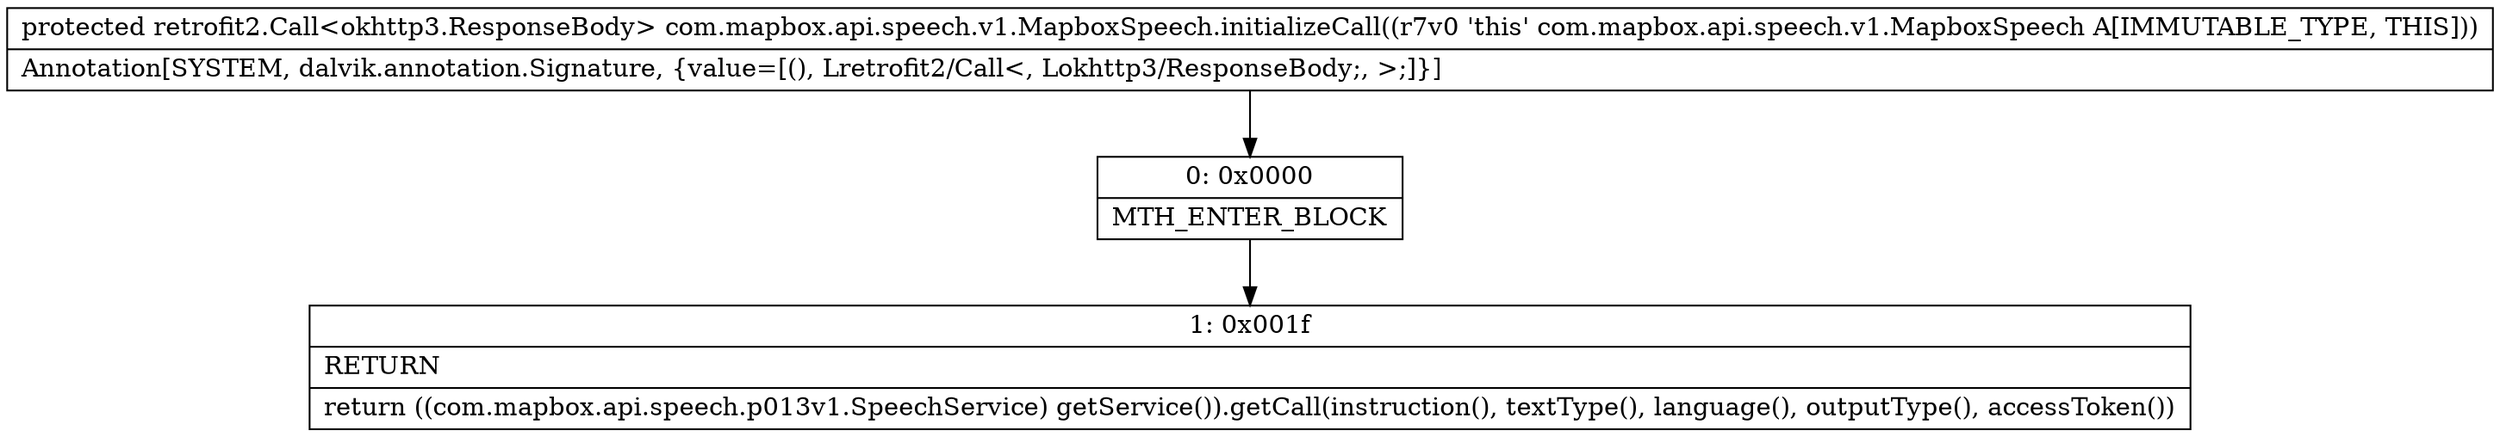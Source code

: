 digraph "CFG forcom.mapbox.api.speech.v1.MapboxSpeech.initializeCall()Lretrofit2\/Call;" {
Node_0 [shape=record,label="{0\:\ 0x0000|MTH_ENTER_BLOCK\l}"];
Node_1 [shape=record,label="{1\:\ 0x001f|RETURN\l|return ((com.mapbox.api.speech.p013v1.SpeechService) getService()).getCall(instruction(), textType(), language(), outputType(), accessToken())\l}"];
MethodNode[shape=record,label="{protected retrofit2.Call\<okhttp3.ResponseBody\> com.mapbox.api.speech.v1.MapboxSpeech.initializeCall((r7v0 'this' com.mapbox.api.speech.v1.MapboxSpeech A[IMMUTABLE_TYPE, THIS]))  | Annotation[SYSTEM, dalvik.annotation.Signature, \{value=[(), Lretrofit2\/Call\<, Lokhttp3\/ResponseBody;, \>;]\}]\l}"];
MethodNode -> Node_0;
Node_0 -> Node_1;
}

